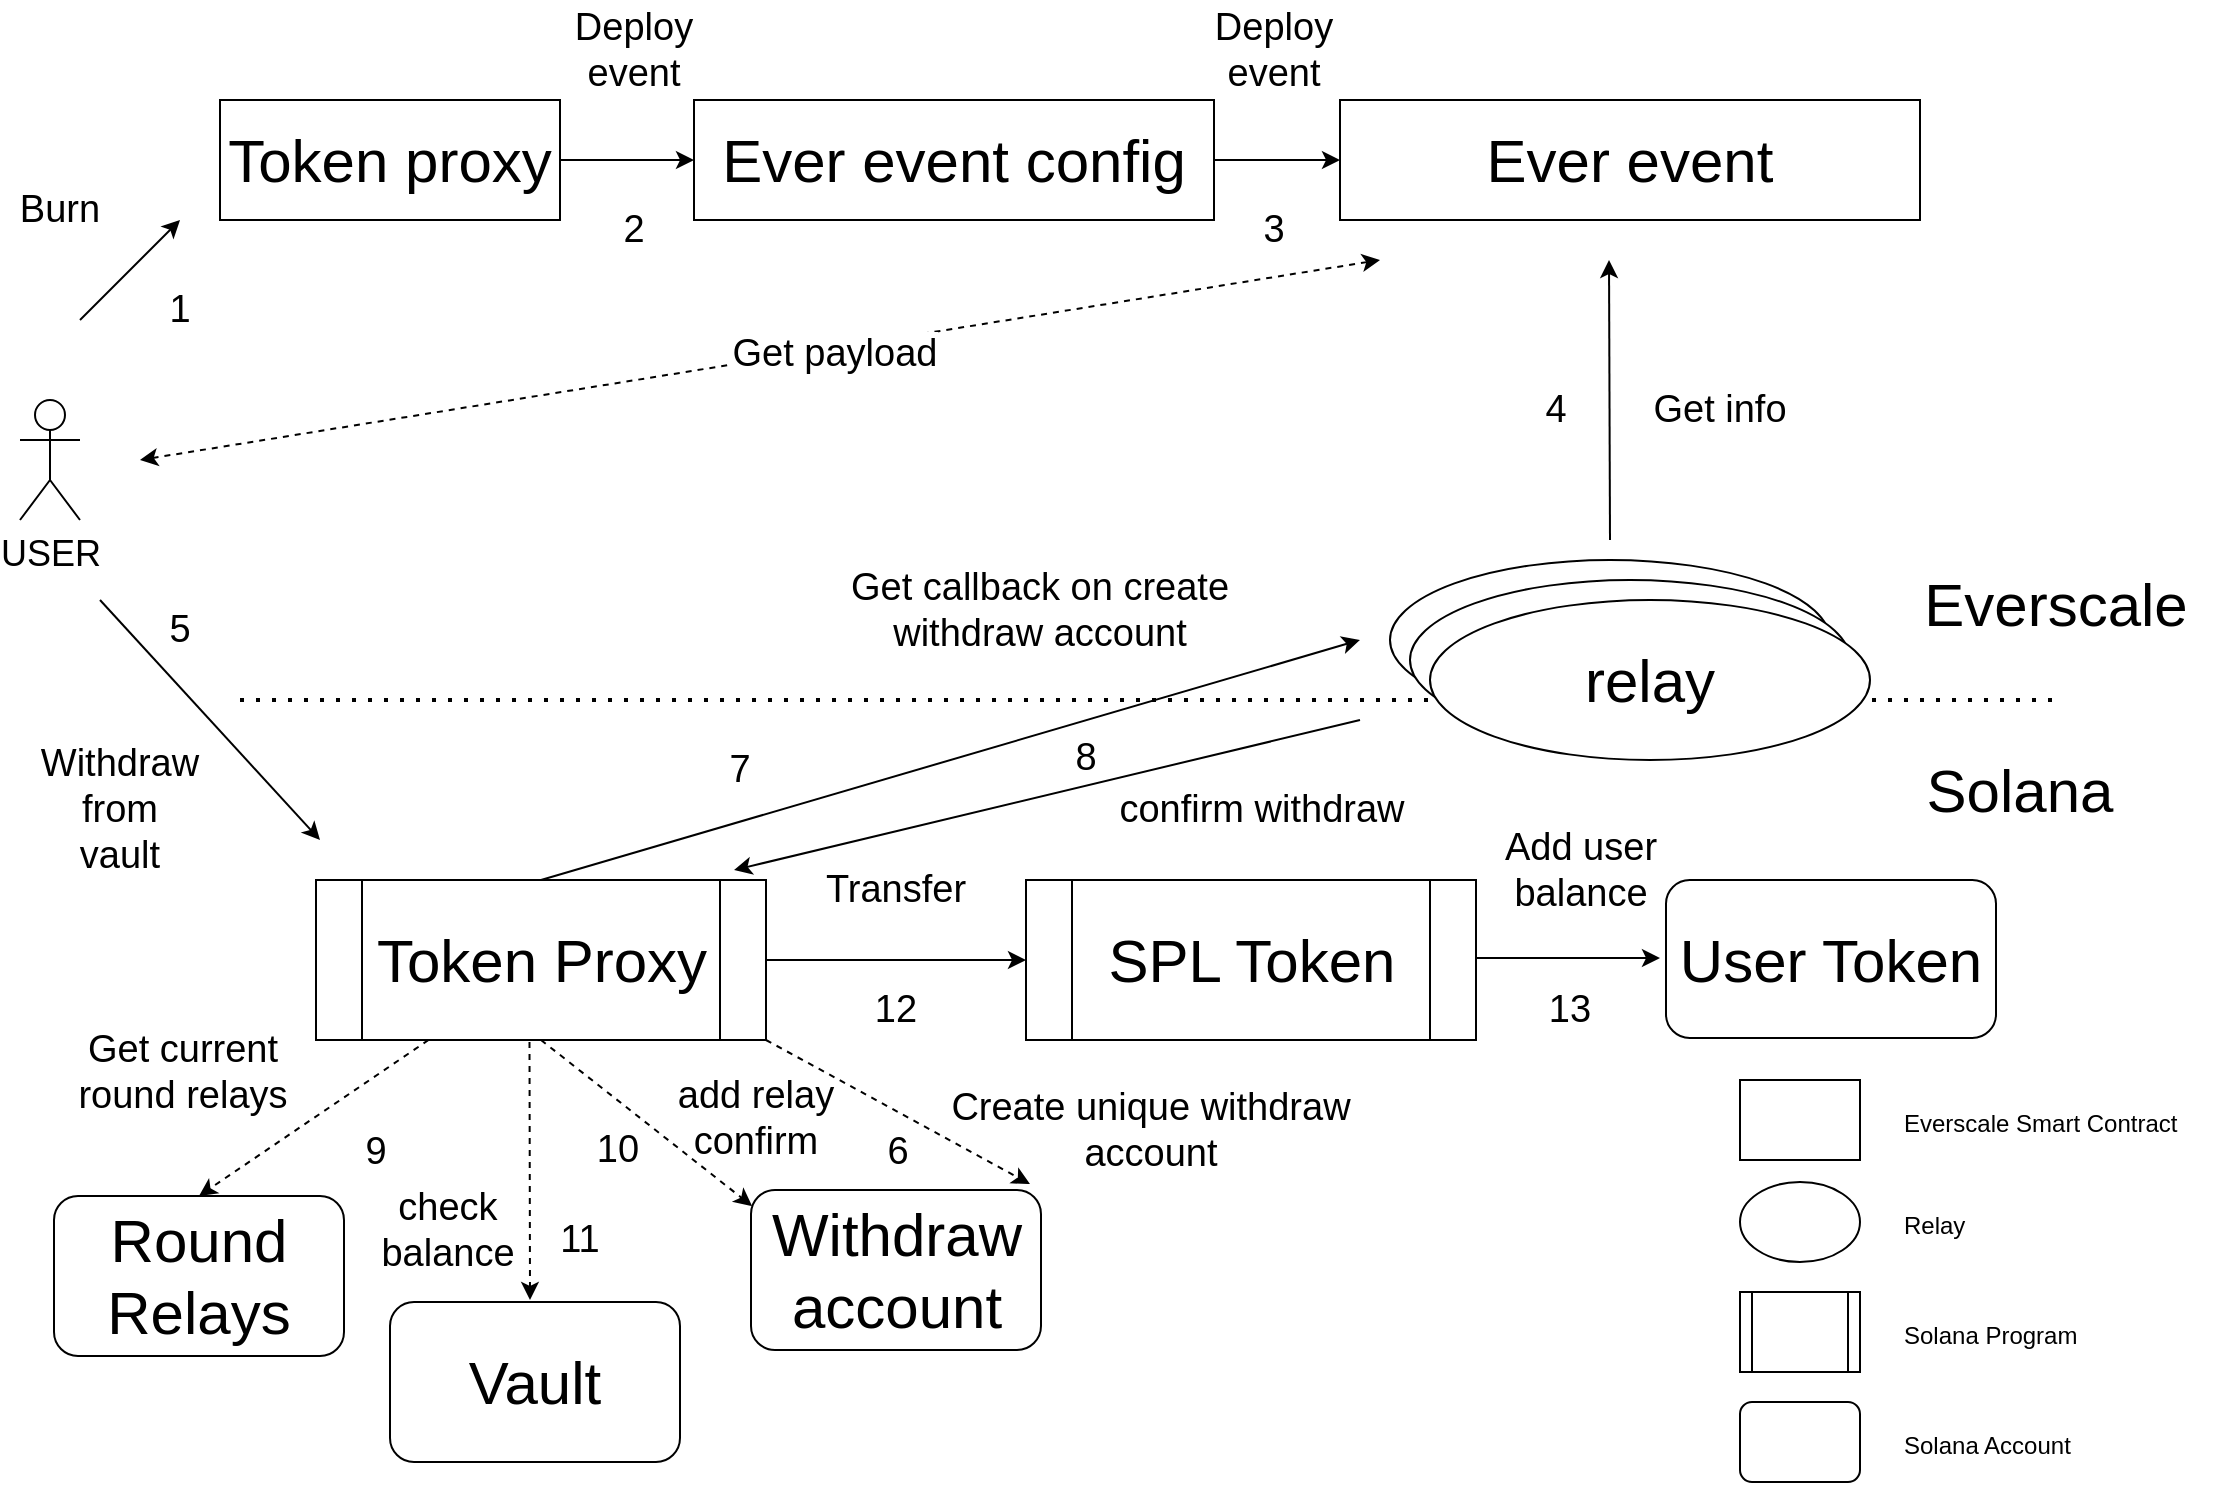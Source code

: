 <mxfile version="16.5.1" type="device"><diagram id="p4Zf-6ZJ4P1mr38LxFGu" name="Page-1"><mxGraphModel dx="1186" dy="875" grid="1" gridSize="10" guides="1" tooltips="1" connect="1" arrows="1" fold="1" page="1" pageScale="1" pageWidth="1169" pageHeight="827" math="0" shadow="0"><root><mxCell id="0"/><mxCell id="1" parent="0"/><mxCell id="WYdLwcnOIROpI5cExHVf-5" style="edgeStyle=orthogonalEdgeStyle;rounded=0;orthogonalLoop=1;jettySize=auto;html=1;entryX=0;entryY=0.5;entryDx=0;entryDy=0;fontSize=30;" parent="1" source="WYdLwcnOIROpI5cExHVf-2" target="WYdLwcnOIROpI5cExHVf-4" edge="1"><mxGeometry relative="1" as="geometry"/></mxCell><mxCell id="WYdLwcnOIROpI5cExHVf-2" value="Token proxy" style="rounded=0;whiteSpace=wrap;html=1;fontSize=30;" parent="1" vertex="1"><mxGeometry x="160" y="100" width="170" height="60" as="geometry"/></mxCell><mxCell id="WYdLwcnOIROpI5cExHVf-3" value="Ever event" style="rounded=0;whiteSpace=wrap;html=1;fontSize=30;" parent="1" vertex="1"><mxGeometry x="720" y="100" width="290" height="60" as="geometry"/></mxCell><mxCell id="WYdLwcnOIROpI5cExHVf-6" style="edgeStyle=orthogonalEdgeStyle;rounded=0;orthogonalLoop=1;jettySize=auto;html=1;entryX=0;entryY=0.5;entryDx=0;entryDy=0;fontSize=30;" parent="1" source="WYdLwcnOIROpI5cExHVf-4" target="WYdLwcnOIROpI5cExHVf-3" edge="1"><mxGeometry relative="1" as="geometry"/></mxCell><mxCell id="WYdLwcnOIROpI5cExHVf-4" value="Ever event config" style="rounded=0;whiteSpace=wrap;html=1;fontSize=30;" parent="1" vertex="1"><mxGeometry x="397" y="100" width="260" height="60" as="geometry"/></mxCell><mxCell id="WYdLwcnOIROpI5cExHVf-7" value="relay" style="ellipse;whiteSpace=wrap;html=1;fontSize=30;" parent="1" vertex="1"><mxGeometry x="745" y="330" width="220" height="80" as="geometry"/></mxCell><mxCell id="WYdLwcnOIROpI5cExHVf-9" value="relay" style="ellipse;whiteSpace=wrap;html=1;fontSize=30;" parent="1" vertex="1"><mxGeometry x="755" y="340" width="220" height="80" as="geometry"/></mxCell><mxCell id="WYdLwcnOIROpI5cExHVf-13" value="" style="endArrow=none;dashed=1;html=1;dashPattern=1 3;strokeWidth=2;rounded=0;fontSize=30;" parent="1" edge="1"><mxGeometry width="50" height="50" relative="1" as="geometry"><mxPoint x="170" y="400" as="sourcePoint"/><mxPoint x="1080" y="400" as="targetPoint"/></mxGeometry></mxCell><mxCell id="WYdLwcnOIROpI5cExHVf-14" value="Everscale" style="text;html=1;strokeColor=none;fillColor=none;align=center;verticalAlign=middle;whiteSpace=wrap;rounded=0;fontSize=30;" parent="1" vertex="1"><mxGeometry x="1048" y="337" width="60" height="30" as="geometry"/></mxCell><mxCell id="WYdLwcnOIROpI5cExHVf-15" value="Solana" style="text;html=1;strokeColor=none;fillColor=none;align=center;verticalAlign=middle;whiteSpace=wrap;rounded=0;fontSize=30;" parent="1" vertex="1"><mxGeometry x="1030" y="430" width="60" height="30" as="geometry"/></mxCell><mxCell id="vuxdvW1vK3dcR10_QWRU-1" value="&lt;font style=&quot;font-size: 18px&quot;&gt;USER&lt;/font&gt;" style="shape=umlActor;verticalLabelPosition=bottom;verticalAlign=top;html=1;outlineConnect=0;" parent="1" vertex="1"><mxGeometry x="60" y="250" width="30" height="60" as="geometry"/></mxCell><mxCell id="vuxdvW1vK3dcR10_QWRU-3" value="" style="endArrow=classic;html=1;rounded=0;" parent="1" edge="1"><mxGeometry width="50" height="50" relative="1" as="geometry"><mxPoint x="90" y="210" as="sourcePoint"/><mxPoint x="140" y="160" as="targetPoint"/></mxGeometry></mxCell><mxCell id="vuxdvW1vK3dcR10_QWRU-4" value="&lt;font style=&quot;font-size: 19px&quot;&gt;Burn&lt;/font&gt;" style="text;html=1;strokeColor=none;fillColor=none;align=center;verticalAlign=middle;whiteSpace=wrap;rounded=0;" parent="1" vertex="1"><mxGeometry x="50" y="140" width="60" height="30" as="geometry"/></mxCell><mxCell id="vuxdvW1vK3dcR10_QWRU-5" value="&lt;font style=&quot;font-size: 19px&quot;&gt;Deploy event&lt;/font&gt;" style="text;html=1;strokeColor=none;fillColor=none;align=center;verticalAlign=middle;whiteSpace=wrap;rounded=0;" parent="1" vertex="1"><mxGeometry x="322" y="50" width="90" height="50" as="geometry"/></mxCell><mxCell id="vuxdvW1vK3dcR10_QWRU-6" value="&lt;font style=&quot;font-size: 19px&quot;&gt;Deploy event&lt;/font&gt;" style="text;html=1;strokeColor=none;fillColor=none;align=center;verticalAlign=middle;whiteSpace=wrap;rounded=0;" parent="1" vertex="1"><mxGeometry x="642" y="50" width="90" height="50" as="geometry"/></mxCell><mxCell id="vuxdvW1vK3dcR10_QWRU-7" value="" style="endArrow=classic;html=1;rounded=0;fontSize=19;" parent="1" edge="1"><mxGeometry width="50" height="50" relative="1" as="geometry"><mxPoint x="855" y="320" as="sourcePoint"/><mxPoint x="854.5" y="180" as="targetPoint"/></mxGeometry></mxCell><mxCell id="vuxdvW1vK3dcR10_QWRU-8" value="&lt;span style=&quot;font-size: 19px&quot;&gt;Get info&lt;/span&gt;" style="text;html=1;strokeColor=none;fillColor=none;align=center;verticalAlign=middle;whiteSpace=wrap;rounded=0;" parent="1" vertex="1"><mxGeometry x="865" y="230" width="90" height="50" as="geometry"/></mxCell><mxCell id="vuxdvW1vK3dcR10_QWRU-11" value="" style="endArrow=classic;startArrow=classic;html=1;rounded=0;fontSize=19;dashed=1;" parent="1" edge="1"><mxGeometry width="50" height="50" relative="1" as="geometry"><mxPoint x="120" y="280" as="sourcePoint"/><mxPoint x="740" y="180" as="targetPoint"/></mxGeometry></mxCell><mxCell id="vuxdvW1vK3dcR10_QWRU-12" value="Get payload" style="edgeLabel;html=1;align=center;verticalAlign=middle;resizable=0;points=[];fontSize=19;" parent="vuxdvW1vK3dcR10_QWRU-11" vertex="1" connectable="0"><mxGeometry x="0.118" y="-3" relative="1" as="geometry"><mxPoint as="offset"/></mxGeometry></mxCell><mxCell id="vuxdvW1vK3dcR10_QWRU-13" value="&lt;font style=&quot;font-size: 30px&quot;&gt;Token Proxy&lt;/font&gt;" style="shape=process;whiteSpace=wrap;html=1;backgroundOutline=1;" parent="1" vertex="1"><mxGeometry x="208" y="490" width="225" height="80" as="geometry"/></mxCell><mxCell id="vuxdvW1vK3dcR10_QWRU-14" value="" style="endArrow=classic;html=1;rounded=0;" parent="1" edge="1"><mxGeometry width="50" height="50" relative="1" as="geometry"><mxPoint x="100" y="350" as="sourcePoint"/><mxPoint x="210" y="470" as="targetPoint"/></mxGeometry></mxCell><mxCell id="vuxdvW1vK3dcR10_QWRU-15" value="&lt;span style=&quot;font-size: 19px&quot;&gt;Withdraw from vault&lt;/span&gt;" style="text;html=1;strokeColor=none;fillColor=none;align=center;verticalAlign=middle;whiteSpace=wrap;rounded=0;" parent="1" vertex="1"><mxGeometry x="80" y="440" width="60" height="30" as="geometry"/></mxCell><mxCell id="vuxdvW1vK3dcR10_QWRU-19" value="" style="endArrow=classic;html=1;rounded=0;fontSize=30;exitX=1;exitY=1;exitDx=0;exitDy=0;dashed=1;entryX=0.962;entryY=-0.037;entryDx=0;entryDy=0;entryPerimeter=0;" parent="1" source="vuxdvW1vK3dcR10_QWRU-13" edge="1" target="S3Ahy3RIZ4ZYE0hARs-e-2"><mxGeometry width="50" height="50" relative="1" as="geometry"><mxPoint x="463" y="560" as="sourcePoint"/><mxPoint x="430" y="640" as="targetPoint"/></mxGeometry></mxCell><mxCell id="vuxdvW1vK3dcR10_QWRU-22" value="&lt;font style=&quot;font-size: 30px&quot;&gt;SPL Token&lt;/font&gt;" style="shape=process;whiteSpace=wrap;html=1;backgroundOutline=1;" parent="1" vertex="1"><mxGeometry x="563" y="490" width="225" height="80" as="geometry"/></mxCell><mxCell id="vuxdvW1vK3dcR10_QWRU-23" value="" style="endArrow=classic;html=1;rounded=0;fontSize=30;exitX=1;exitY=0.5;exitDx=0;exitDy=0;entryX=0;entryY=0.5;entryDx=0;entryDy=0;" parent="1" source="vuxdvW1vK3dcR10_QWRU-13" target="vuxdvW1vK3dcR10_QWRU-22" edge="1"><mxGeometry width="50" height="50" relative="1" as="geometry"><mxPoint x="393" y="460" as="sourcePoint"/><mxPoint x="443" y="410" as="targetPoint"/></mxGeometry></mxCell><mxCell id="vuxdvW1vK3dcR10_QWRU-24" value="&lt;span style=&quot;font-size: 19px&quot;&gt;Transfer&lt;/span&gt;" style="text;html=1;strokeColor=none;fillColor=none;align=center;verticalAlign=middle;whiteSpace=wrap;rounded=0;" parent="1" vertex="1"><mxGeometry x="468" y="480" width="60" height="30" as="geometry"/></mxCell><mxCell id="VKSD_SEF87GqG-t-9Cf2-1" value="" style="rounded=0;whiteSpace=wrap;html=1;fontSize=18;strokeWidth=1;" parent="1" vertex="1"><mxGeometry x="920" y="590" width="60" height="40" as="geometry"/></mxCell><mxCell id="VKSD_SEF87GqG-t-9Cf2-2" value="" style="rounded=1;whiteSpace=wrap;html=1;fontSize=18;strokeWidth=1;" parent="1" vertex="1"><mxGeometry x="920" y="751" width="60" height="40" as="geometry"/></mxCell><mxCell id="VKSD_SEF87GqG-t-9Cf2-3" value="" style="ellipse;whiteSpace=wrap;html=1;fontSize=18;strokeWidth=1;" parent="1" vertex="1"><mxGeometry x="920" y="641" width="60" height="40" as="geometry"/></mxCell><mxCell id="VKSD_SEF87GqG-t-9Cf2-4" value="" style="shape=process;whiteSpace=wrap;html=1;backgroundOutline=1;fontSize=18;strokeWidth=1;" parent="1" vertex="1"><mxGeometry x="920" y="696" width="60" height="40" as="geometry"/></mxCell><mxCell id="VKSD_SEF87GqG-t-9Cf2-5" value="&lt;font style=&quot;font-size: 12px&quot;&gt;Everscale Smart Contract&lt;/font&gt;" style="text;html=1;strokeColor=none;fillColor=none;align=left;verticalAlign=middle;whiteSpace=wrap;rounded=0;fontSize=18;" parent="1" vertex="1"><mxGeometry x="1000" y="595" width="165" height="30" as="geometry"/></mxCell><mxCell id="VKSD_SEF87GqG-t-9Cf2-6" value="&lt;font style=&quot;font-size: 12px&quot;&gt;Relay&lt;/font&gt;" style="text;html=1;strokeColor=none;fillColor=none;align=left;verticalAlign=middle;whiteSpace=wrap;rounded=0;fontSize=18;" parent="1" vertex="1"><mxGeometry x="1000" y="646" width="165" height="30" as="geometry"/></mxCell><mxCell id="VKSD_SEF87GqG-t-9Cf2-7" value="&lt;font style=&quot;font-size: 12px&quot;&gt;Solana Program&lt;/font&gt;" style="text;html=1;strokeColor=none;fillColor=none;align=left;verticalAlign=middle;whiteSpace=wrap;rounded=0;fontSize=18;" parent="1" vertex="1"><mxGeometry x="1000" y="701" width="165" height="30" as="geometry"/></mxCell><mxCell id="VKSD_SEF87GqG-t-9Cf2-8" value="&lt;font style=&quot;font-size: 12px&quot;&gt;Solana Account&lt;/font&gt;" style="text;html=1;strokeColor=none;fillColor=none;align=left;verticalAlign=middle;whiteSpace=wrap;rounded=0;fontSize=18;" parent="1" vertex="1"><mxGeometry x="1000" y="756" width="165" height="30" as="geometry"/></mxCell><mxCell id="WYdLwcnOIROpI5cExHVf-10" value="relay" style="ellipse;whiteSpace=wrap;html=1;fontSize=30;" parent="1" vertex="1"><mxGeometry x="765" y="350" width="220" height="80" as="geometry"/></mxCell><mxCell id="VKSD_SEF87GqG-t-9Cf2-10" value="&lt;span style=&quot;font-size: 19px&quot;&gt;1&lt;/span&gt;" style="text;html=1;strokeColor=none;fillColor=none;align=center;verticalAlign=middle;whiteSpace=wrap;rounded=0;" parent="1" vertex="1"><mxGeometry x="110" y="190" width="60" height="30" as="geometry"/></mxCell><mxCell id="VKSD_SEF87GqG-t-9Cf2-11" value="&lt;span style=&quot;font-size: 19px&quot;&gt;2&lt;/span&gt;" style="text;html=1;strokeColor=none;fillColor=none;align=center;verticalAlign=middle;whiteSpace=wrap;rounded=0;" parent="1" vertex="1"><mxGeometry x="337" y="150" width="60" height="30" as="geometry"/></mxCell><mxCell id="VKSD_SEF87GqG-t-9Cf2-12" value="&lt;span style=&quot;font-size: 19px&quot;&gt;3&lt;/span&gt;" style="text;html=1;strokeColor=none;fillColor=none;align=center;verticalAlign=middle;whiteSpace=wrap;rounded=0;" parent="1" vertex="1"><mxGeometry x="657" y="150" width="60" height="30" as="geometry"/></mxCell><mxCell id="VKSD_SEF87GqG-t-9Cf2-13" value="&lt;span style=&quot;font-size: 19px&quot;&gt;4&lt;/span&gt;" style="text;html=1;strokeColor=none;fillColor=none;align=center;verticalAlign=middle;whiteSpace=wrap;rounded=0;" parent="1" vertex="1"><mxGeometry x="798" y="240" width="60" height="30" as="geometry"/></mxCell><mxCell id="VKSD_SEF87GqG-t-9Cf2-14" value="&lt;span style=&quot;font-size: 19px&quot;&gt;5&lt;/span&gt;" style="text;html=1;strokeColor=none;fillColor=none;align=center;verticalAlign=middle;whiteSpace=wrap;rounded=0;" parent="1" vertex="1"><mxGeometry x="110" y="350" width="60" height="30" as="geometry"/></mxCell><mxCell id="VKSD_SEF87GqG-t-9Cf2-15" value="&lt;span style=&quot;font-size: 19px&quot;&gt;8&lt;/span&gt;" style="text;html=1;strokeColor=none;fillColor=none;align=center;verticalAlign=middle;whiteSpace=wrap;rounded=0;" parent="1" vertex="1"><mxGeometry x="563" y="414" width="60" height="30" as="geometry"/></mxCell><mxCell id="VKSD_SEF87GqG-t-9Cf2-16" value="&lt;span style=&quot;font-size: 19px&quot;&gt;6&lt;/span&gt;" style="text;html=1;strokeColor=none;fillColor=none;align=center;verticalAlign=middle;whiteSpace=wrap;rounded=0;" parent="1" vertex="1"><mxGeometry x="469" y="611" width="60" height="30" as="geometry"/></mxCell><mxCell id="VKSD_SEF87GqG-t-9Cf2-17" value="&lt;span style=&quot;font-size: 19px&quot;&gt;12&lt;/span&gt;" style="text;html=1;strokeColor=none;fillColor=none;align=center;verticalAlign=middle;whiteSpace=wrap;rounded=0;" parent="1" vertex="1"><mxGeometry x="468" y="540" width="60" height="30" as="geometry"/></mxCell><mxCell id="VKSD_SEF87GqG-t-9Cf2-19" value="&lt;font style=&quot;font-size: 30px&quot;&gt;User Token&lt;/font&gt;" style="rounded=1;whiteSpace=wrap;html=1;fontSize=18;strokeWidth=1;" parent="1" vertex="1"><mxGeometry x="883" y="490" width="165" height="79" as="geometry"/></mxCell><mxCell id="VKSD_SEF87GqG-t-9Cf2-20" value="" style="endArrow=classic;html=1;rounded=0;fontSize=30;exitX=1;exitY=0.5;exitDx=0;exitDy=0;" parent="1" edge="1"><mxGeometry width="50" height="50" relative="1" as="geometry"><mxPoint x="788" y="529" as="sourcePoint"/><mxPoint x="880" y="529" as="targetPoint"/></mxGeometry></mxCell><mxCell id="VKSD_SEF87GqG-t-9Cf2-21" value="&lt;span style=&quot;font-size: 19px&quot;&gt;Add user balance&lt;/span&gt;" style="text;html=1;strokeColor=none;fillColor=none;align=center;verticalAlign=middle;whiteSpace=wrap;rounded=0;" parent="1" vertex="1"><mxGeometry x="798" y="470" width="85" height="30" as="geometry"/></mxCell><mxCell id="VKSD_SEF87GqG-t-9Cf2-22" value="&lt;span style=&quot;font-size: 19px&quot;&gt;13&lt;/span&gt;" style="text;html=1;strokeColor=none;fillColor=none;align=center;verticalAlign=middle;whiteSpace=wrap;rounded=0;" parent="1" vertex="1"><mxGeometry x="805" y="540" width="60" height="30" as="geometry"/></mxCell><mxCell id="avOalBpwURZqESuiSll5-1" value="&lt;span style=&quot;font-size: 30px&quot;&gt;Round Relays&lt;/span&gt;" style="rounded=1;whiteSpace=wrap;html=1;fontSize=18;strokeWidth=1;" parent="1" vertex="1"><mxGeometry x="77" y="648" width="145" height="80" as="geometry"/></mxCell><mxCell id="avOalBpwURZqESuiSll5-2" value="" style="endArrow=classic;html=1;rounded=0;fontSize=30;dashed=1;exitX=0.25;exitY=1;exitDx=0;exitDy=0;entryX=0.5;entryY=0;entryDx=0;entryDy=0;" parent="1" source="vuxdvW1vK3dcR10_QWRU-13" target="avOalBpwURZqESuiSll5-1" edge="1"><mxGeometry width="50" height="50" relative="1" as="geometry"><mxPoint x="151.5" y="596" as="sourcePoint"/><mxPoint x="389" y="526" as="targetPoint"/></mxGeometry></mxCell><mxCell id="avOalBpwURZqESuiSll5-3" value="&lt;span style=&quot;font-size: 19px&quot;&gt;Get current round relays&lt;/span&gt;" style="text;html=1;strokeColor=none;fillColor=none;align=center;verticalAlign=middle;whiteSpace=wrap;rounded=0;" parent="1" vertex="1"><mxGeometry x="70" y="581" width="142.5" height="9" as="geometry"/></mxCell><mxCell id="avOalBpwURZqESuiSll5-4" value="&lt;span style=&quot;font-size: 19px&quot;&gt;7&lt;/span&gt;" style="text;html=1;strokeColor=none;fillColor=none;align=center;verticalAlign=middle;whiteSpace=wrap;rounded=0;" parent="1" vertex="1"><mxGeometry x="390" y="420" width="60" height="30" as="geometry"/></mxCell><mxCell id="S3Ahy3RIZ4ZYE0hARs-e-1" value="&lt;span style=&quot;font-size: 19px&quot;&gt;Create unique withdraw account&lt;/span&gt;" style="text;html=1;strokeColor=none;fillColor=none;align=center;verticalAlign=middle;whiteSpace=wrap;rounded=0;" parent="1" vertex="1"><mxGeometry x="518" y="600" width="215" height="30" as="geometry"/></mxCell><mxCell id="S3Ahy3RIZ4ZYE0hARs-e-2" value="&lt;span style=&quot;font-size: 30px&quot;&gt;Withdraw account&lt;/span&gt;" style="rounded=1;whiteSpace=wrap;html=1;fontSize=18;strokeWidth=1;" parent="1" vertex="1"><mxGeometry x="425.5" y="645" width="145" height="80" as="geometry"/></mxCell><mxCell id="6UrEc_q80Vr37TIDnQLL-4" value="" style="endArrow=classic;html=1;rounded=0;fontSize=19;exitX=0.5;exitY=0;exitDx=0;exitDy=0;" edge="1" parent="1" source="vuxdvW1vK3dcR10_QWRU-13"><mxGeometry width="50" height="50" relative="1" as="geometry"><mxPoint x="730" y="370" as="sourcePoint"/><mxPoint x="730" y="370" as="targetPoint"/></mxGeometry></mxCell><mxCell id="6UrEc_q80Vr37TIDnQLL-5" value="&lt;span style=&quot;font-size: 19px&quot;&gt;Get callback on create withdraw account&lt;/span&gt;" style="text;html=1;strokeColor=none;fillColor=none;align=center;verticalAlign=middle;whiteSpace=wrap;rounded=0;" vertex="1" parent="1"><mxGeometry x="460" y="330" width="220" height="50" as="geometry"/></mxCell><mxCell id="6UrEc_q80Vr37TIDnQLL-6" value="" style="endArrow=classic;html=1;rounded=0;fontSize=19;entryX=0.929;entryY=-0.062;entryDx=0;entryDy=0;entryPerimeter=0;" edge="1" parent="1" target="vuxdvW1vK3dcR10_QWRU-13"><mxGeometry width="50" height="50" relative="1" as="geometry"><mxPoint x="730" y="410" as="sourcePoint"/><mxPoint x="320" y="490" as="targetPoint"/></mxGeometry></mxCell><mxCell id="6UrEc_q80Vr37TIDnQLL-7" value="&lt;span style=&quot;font-size: 19px&quot;&gt;confirm withdraw&lt;/span&gt;" style="text;html=1;strokeColor=none;fillColor=none;align=center;verticalAlign=middle;whiteSpace=wrap;rounded=0;" vertex="1" parent="1"><mxGeometry x="570.5" y="430" width="220" height="50" as="geometry"/></mxCell><mxCell id="6UrEc_q80Vr37TIDnQLL-8" value="&lt;span style=&quot;font-size: 19px&quot;&gt;9&lt;/span&gt;" style="text;html=1;strokeColor=none;fillColor=none;align=center;verticalAlign=middle;whiteSpace=wrap;rounded=0;" vertex="1" parent="1"><mxGeometry x="208" y="611" width="60" height="30" as="geometry"/></mxCell><mxCell id="6UrEc_q80Vr37TIDnQLL-9" value="" style="endArrow=classic;html=1;rounded=0;fontSize=30;dashed=1;entryX=0.866;entryY=0.013;entryDx=0;entryDy=0;entryPerimeter=0;exitX=0.5;exitY=1;exitDx=0;exitDy=0;" edge="1" parent="1" source="vuxdvW1vK3dcR10_QWRU-13"><mxGeometry width="50" height="50" relative="1" as="geometry"><mxPoint x="307.97" y="576.98" as="sourcePoint"/><mxPoint x="426.04" y="653.02" as="targetPoint"/></mxGeometry></mxCell><mxCell id="6UrEc_q80Vr37TIDnQLL-10" value="&lt;span style=&quot;font-size: 19px&quot;&gt;10&lt;/span&gt;" style="text;html=1;strokeColor=none;fillColor=none;align=center;verticalAlign=middle;whiteSpace=wrap;rounded=0;" vertex="1" parent="1"><mxGeometry x="329" y="610" width="60" height="30" as="geometry"/></mxCell><mxCell id="6UrEc_q80Vr37TIDnQLL-11" value="&lt;span style=&quot;font-size: 19px&quot;&gt;add relay confirm&lt;/span&gt;" style="text;html=1;strokeColor=none;fillColor=none;align=center;verticalAlign=middle;whiteSpace=wrap;rounded=0;" vertex="1" parent="1"><mxGeometry x="373" y="574" width="110" height="70" as="geometry"/></mxCell><mxCell id="6UrEc_q80Vr37TIDnQLL-12" value="&lt;span style=&quot;font-size: 30px&quot;&gt;Vault&lt;/span&gt;" style="rounded=1;whiteSpace=wrap;html=1;fontSize=18;strokeWidth=1;" vertex="1" parent="1"><mxGeometry x="245" y="701" width="145" height="80" as="geometry"/></mxCell><mxCell id="6UrEc_q80Vr37TIDnQLL-13" value="" style="endArrow=classic;html=1;rounded=0;fontSize=30;dashed=1;exitX=0.25;exitY=1;exitDx=0;exitDy=0;" edge="1" parent="1"><mxGeometry width="50" height="50" relative="1" as="geometry"><mxPoint x="314.75" y="571" as="sourcePoint"/><mxPoint x="315" y="700" as="targetPoint"/></mxGeometry></mxCell><mxCell id="6UrEc_q80Vr37TIDnQLL-14" value="&lt;span style=&quot;font-size: 19px&quot;&gt;check balance&lt;/span&gt;" style="text;html=1;strokeColor=none;fillColor=none;align=center;verticalAlign=middle;whiteSpace=wrap;rounded=0;" vertex="1" parent="1"><mxGeometry x="219" y="630" width="110" height="70" as="geometry"/></mxCell><mxCell id="6UrEc_q80Vr37TIDnQLL-15" value="&lt;span style=&quot;font-size: 19px&quot;&gt;11&lt;/span&gt;" style="text;html=1;strokeColor=none;fillColor=none;align=center;verticalAlign=middle;whiteSpace=wrap;rounded=0;" vertex="1" parent="1"><mxGeometry x="310" y="655" width="60" height="30" as="geometry"/></mxCell></root></mxGraphModel></diagram></mxfile>